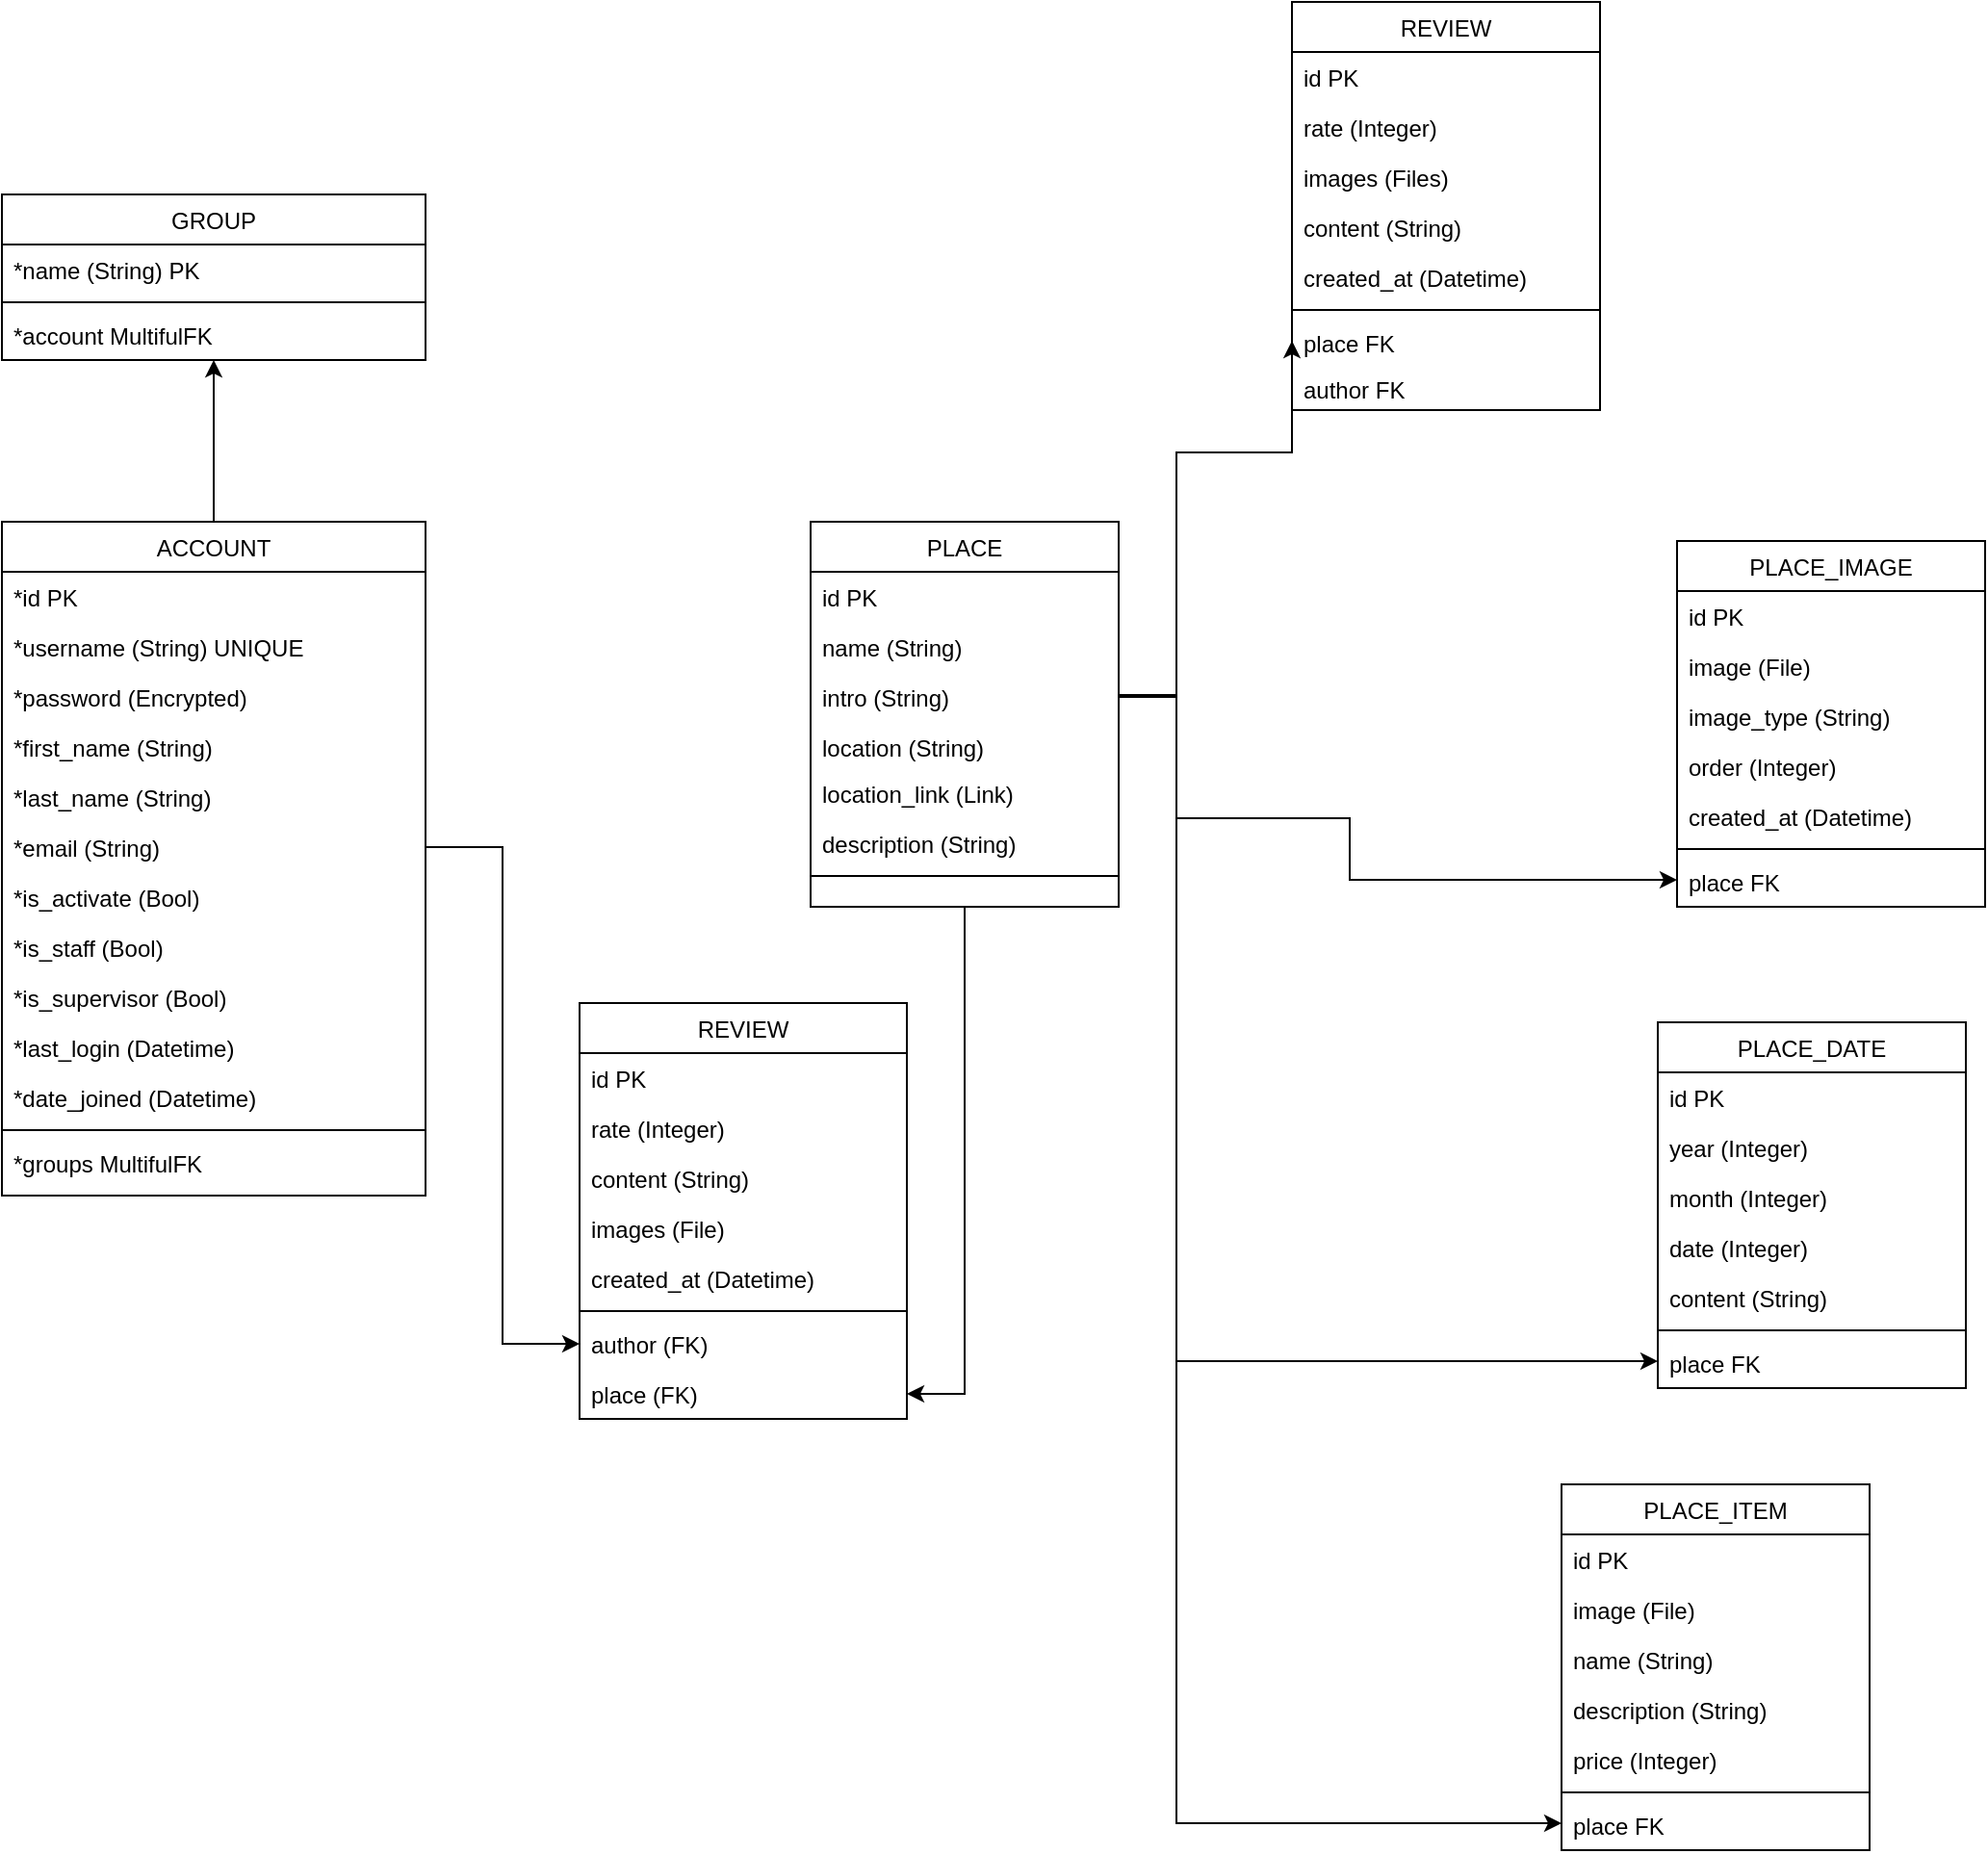 <mxfile version="26.0.9">
  <diagram id="C5RBs43oDa-KdzZeNtuy" name="Page-1">
    <mxGraphModel dx="349" dy="-94" grid="1" gridSize="10" guides="1" tooltips="1" connect="1" arrows="1" fold="1" page="1" pageScale="1" pageWidth="827" pageHeight="1169" math="0" shadow="0">
      <root>
        <mxCell id="WIyWlLk6GJQsqaUBKTNV-0" />
        <mxCell id="WIyWlLk6GJQsqaUBKTNV-1" parent="WIyWlLk6GJQsqaUBKTNV-0" />
        <mxCell id="PUZG8Fev6b56gTf9L2RY-15" style="edgeStyle=orthogonalEdgeStyle;rounded=0;orthogonalLoop=1;jettySize=auto;html=1;entryX=0.5;entryY=1;entryDx=0;entryDy=0;" edge="1" parent="WIyWlLk6GJQsqaUBKTNV-1" source="jMI4mlW2pnyXttfYLTJN-29" target="PUZG8Fev6b56gTf9L2RY-1">
          <mxGeometry relative="1" as="geometry" />
        </mxCell>
        <mxCell id="jMI4mlW2pnyXttfYLTJN-29" value="ACCOUNT" style="swimlane;fontStyle=0;align=center;verticalAlign=top;childLayout=stackLayout;horizontal=1;startSize=26;horizontalStack=0;resizeParent=1;resizeLast=0;collapsible=1;marginBottom=0;rounded=0;shadow=0;strokeWidth=1;" parent="WIyWlLk6GJQsqaUBKTNV-1" vertex="1">
          <mxGeometry x="1100" y="1600" width="220" height="350" as="geometry">
            <mxRectangle x="780" y="176.5" width="160" height="26" as="alternateBounds" />
          </mxGeometry>
        </mxCell>
        <mxCell id="jMI4mlW2pnyXttfYLTJN-30" value="*id PK" style="text;align=left;verticalAlign=top;spacingLeft=4;spacingRight=4;overflow=hidden;rotatable=0;points=[[0,0.5],[1,0.5]];portConstraint=eastwest;" parent="jMI4mlW2pnyXttfYLTJN-29" vertex="1">
          <mxGeometry y="26" width="220" height="26" as="geometry" />
        </mxCell>
        <mxCell id="jMI4mlW2pnyXttfYLTJN-31" value="*username (String) UNIQUE" style="text;align=left;verticalAlign=top;spacingLeft=4;spacingRight=4;overflow=hidden;rotatable=0;points=[[0,0.5],[1,0.5]];portConstraint=eastwest;rounded=0;shadow=0;html=0;" parent="jMI4mlW2pnyXttfYLTJN-29" vertex="1">
          <mxGeometry y="52" width="220" height="26" as="geometry" />
        </mxCell>
        <mxCell id="jMI4mlW2pnyXttfYLTJN-32" value="*password (Encrypted)" style="text;align=left;verticalAlign=top;spacingLeft=4;spacingRight=4;overflow=hidden;rotatable=0;points=[[0,0.5],[1,0.5]];portConstraint=eastwest;rounded=0;shadow=0;html=0;" parent="jMI4mlW2pnyXttfYLTJN-29" vertex="1">
          <mxGeometry y="78" width="220" height="26" as="geometry" />
        </mxCell>
        <mxCell id="jMI4mlW2pnyXttfYLTJN-33" value="*first_name (String)" style="text;align=left;verticalAlign=top;spacingLeft=4;spacingRight=4;overflow=hidden;rotatable=0;points=[[0,0.5],[1,0.5]];portConstraint=eastwest;rounded=0;shadow=0;html=0;" parent="jMI4mlW2pnyXttfYLTJN-29" vertex="1">
          <mxGeometry y="104" width="220" height="26" as="geometry" />
        </mxCell>
        <mxCell id="jMI4mlW2pnyXttfYLTJN-34" value="*last_name (String)" style="text;align=left;verticalAlign=top;spacingLeft=4;spacingRight=4;overflow=hidden;rotatable=0;points=[[0,0.5],[1,0.5]];portConstraint=eastwest;rounded=0;shadow=0;html=0;" parent="jMI4mlW2pnyXttfYLTJN-29" vertex="1">
          <mxGeometry y="130" width="220" height="26" as="geometry" />
        </mxCell>
        <mxCell id="jMI4mlW2pnyXttfYLTJN-36" value="*email (String)" style="text;align=left;verticalAlign=top;spacingLeft=4;spacingRight=4;overflow=hidden;rotatable=0;points=[[0,0.5],[1,0.5]];portConstraint=eastwest;" parent="jMI4mlW2pnyXttfYLTJN-29" vertex="1">
          <mxGeometry y="156" width="220" height="26" as="geometry" />
        </mxCell>
        <mxCell id="jMI4mlW2pnyXttfYLTJN-41" value="*is_activate (Bool)" style="text;align=left;verticalAlign=top;spacingLeft=4;spacingRight=4;overflow=hidden;rotatable=0;points=[[0,0.5],[1,0.5]];portConstraint=eastwest;" parent="jMI4mlW2pnyXttfYLTJN-29" vertex="1">
          <mxGeometry y="182" width="220" height="26" as="geometry" />
        </mxCell>
        <mxCell id="jMI4mlW2pnyXttfYLTJN-46" value="*is_staff (Bool)" style="text;align=left;verticalAlign=top;spacingLeft=4;spacingRight=4;overflow=hidden;rotatable=0;points=[[0,0.5],[1,0.5]];portConstraint=eastwest;" parent="jMI4mlW2pnyXttfYLTJN-29" vertex="1">
          <mxGeometry y="208" width="220" height="26" as="geometry" />
        </mxCell>
        <mxCell id="jMI4mlW2pnyXttfYLTJN-45" value="*is_supervisor (Bool)" style="text;align=left;verticalAlign=top;spacingLeft=4;spacingRight=4;overflow=hidden;rotatable=0;points=[[0,0.5],[1,0.5]];portConstraint=eastwest;rounded=0;shadow=0;html=0;" parent="jMI4mlW2pnyXttfYLTJN-29" vertex="1">
          <mxGeometry y="234" width="220" height="26" as="geometry" />
        </mxCell>
        <mxCell id="jMI4mlW2pnyXttfYLTJN-43" value="*last_login (Datetime)" style="text;align=left;verticalAlign=top;spacingLeft=4;spacingRight=4;overflow=hidden;rotatable=0;points=[[0,0.5],[1,0.5]];portConstraint=eastwest;rounded=0;shadow=0;html=0;" parent="jMI4mlW2pnyXttfYLTJN-29" vertex="1">
          <mxGeometry y="260" width="220" height="26" as="geometry" />
        </mxCell>
        <mxCell id="jMI4mlW2pnyXttfYLTJN-44" value="*date_joined (Datetime)" style="text;align=left;verticalAlign=top;spacingLeft=4;spacingRight=4;overflow=hidden;rotatable=0;points=[[0,0.5],[1,0.5]];portConstraint=eastwest;rounded=0;shadow=0;html=0;" parent="jMI4mlW2pnyXttfYLTJN-29" vertex="1">
          <mxGeometry y="286" width="220" height="26" as="geometry" />
        </mxCell>
        <mxCell id="jMI4mlW2pnyXttfYLTJN-35" value="" style="line;html=1;strokeWidth=1;align=left;verticalAlign=middle;spacingTop=-1;spacingLeft=3;spacingRight=3;rotatable=0;labelPosition=right;points=[];portConstraint=eastwest;" parent="jMI4mlW2pnyXttfYLTJN-29" vertex="1">
          <mxGeometry y="312" width="220" height="8" as="geometry" />
        </mxCell>
        <mxCell id="jMI4mlW2pnyXttfYLTJN-42" value="*groups MultifulFK" style="text;align=left;verticalAlign=top;spacingLeft=4;spacingRight=4;overflow=hidden;rotatable=0;points=[[0,0.5],[1,0.5]];portConstraint=eastwest;" parent="jMI4mlW2pnyXttfYLTJN-29" vertex="1">
          <mxGeometry y="320" width="220" height="26" as="geometry" />
        </mxCell>
        <mxCell id="jMI4mlW2pnyXttfYLTJN-66" value="REVIEW" style="swimlane;fontStyle=0;align=center;verticalAlign=top;childLayout=stackLayout;horizontal=1;startSize=26;horizontalStack=0;resizeParent=1;resizeLast=0;collapsible=1;marginBottom=0;rounded=0;shadow=0;strokeWidth=1;" parent="WIyWlLk6GJQsqaUBKTNV-1" vertex="1">
          <mxGeometry x="1400" y="1850" width="170" height="216" as="geometry">
            <mxRectangle x="550" y="140" width="160" height="26" as="alternateBounds" />
          </mxGeometry>
        </mxCell>
        <mxCell id="jMI4mlW2pnyXttfYLTJN-67" value="id PK" style="text;align=left;verticalAlign=top;spacingLeft=4;spacingRight=4;overflow=hidden;rotatable=0;points=[[0,0.5],[1,0.5]];portConstraint=eastwest;" parent="jMI4mlW2pnyXttfYLTJN-66" vertex="1">
          <mxGeometry y="26" width="170" height="26" as="geometry" />
        </mxCell>
        <mxCell id="jMI4mlW2pnyXttfYLTJN-68" value="rate (Integer)" style="text;align=left;verticalAlign=top;spacingLeft=4;spacingRight=4;overflow=hidden;rotatable=0;points=[[0,0.5],[1,0.5]];portConstraint=eastwest;rounded=0;shadow=0;html=0;" parent="jMI4mlW2pnyXttfYLTJN-66" vertex="1">
          <mxGeometry y="52" width="170" height="26" as="geometry" />
        </mxCell>
        <mxCell id="jMI4mlW2pnyXttfYLTJN-69" value="content (String)" style="text;align=left;verticalAlign=top;spacingLeft=4;spacingRight=4;overflow=hidden;rotatable=0;points=[[0,0.5],[1,0.5]];portConstraint=eastwest;rounded=0;shadow=0;html=0;" parent="jMI4mlW2pnyXttfYLTJN-66" vertex="1">
          <mxGeometry y="78" width="170" height="26" as="geometry" />
        </mxCell>
        <mxCell id="jMI4mlW2pnyXttfYLTJN-76" value="images (File)" style="text;align=left;verticalAlign=top;spacingLeft=4;spacingRight=4;overflow=hidden;rotatable=0;points=[[0,0.5],[1,0.5]];portConstraint=eastwest;rounded=0;shadow=0;html=0;" parent="jMI4mlW2pnyXttfYLTJN-66" vertex="1">
          <mxGeometry y="104" width="170" height="26" as="geometry" />
        </mxCell>
        <mxCell id="jMI4mlW2pnyXttfYLTJN-77" value="created_at (Datetime)" style="text;align=left;verticalAlign=top;spacingLeft=4;spacingRight=4;overflow=hidden;rotatable=0;points=[[0,0.5],[1,0.5]];portConstraint=eastwest;rounded=0;shadow=0;html=0;" parent="jMI4mlW2pnyXttfYLTJN-66" vertex="1">
          <mxGeometry y="130" width="170" height="26" as="geometry" />
        </mxCell>
        <mxCell id="jMI4mlW2pnyXttfYLTJN-70" value="" style="line;html=1;strokeWidth=1;align=left;verticalAlign=middle;spacingTop=-1;spacingLeft=3;spacingRight=3;rotatable=0;labelPosition=right;points=[];portConstraint=eastwest;" parent="jMI4mlW2pnyXttfYLTJN-66" vertex="1">
          <mxGeometry y="156" width="170" height="8" as="geometry" />
        </mxCell>
        <mxCell id="jMI4mlW2pnyXttfYLTJN-79" value="author (FK)" style="text;align=left;verticalAlign=top;spacingLeft=4;spacingRight=4;overflow=hidden;rotatable=0;points=[[0,0.5],[1,0.5]];portConstraint=eastwest;rounded=0;shadow=0;html=0;" parent="jMI4mlW2pnyXttfYLTJN-66" vertex="1">
          <mxGeometry y="164" width="170" height="26" as="geometry" />
        </mxCell>
        <mxCell id="PUZG8Fev6b56gTf9L2RY-48" value="place (FK)" style="text;align=left;verticalAlign=top;spacingLeft=4;spacingRight=4;overflow=hidden;rotatable=0;points=[[0,0.5],[1,0.5]];portConstraint=eastwest;rounded=0;shadow=0;html=0;" vertex="1" parent="jMI4mlW2pnyXttfYLTJN-66">
          <mxGeometry y="190" width="170" height="26" as="geometry" />
        </mxCell>
        <mxCell id="PUZG8Fev6b56gTf9L2RY-28" style="edgeStyle=orthogonalEdgeStyle;rounded=0;orthogonalLoop=1;jettySize=auto;html=1;entryX=0;entryY=0.5;entryDx=0;entryDy=0;" edge="1" parent="WIyWlLk6GJQsqaUBKTNV-1" target="PUZG8Fev6b56gTf9L2RY-26">
          <mxGeometry relative="1" as="geometry">
            <mxPoint x="1680" y="1690" as="sourcePoint" />
            <Array as="points">
              <mxPoint x="1710" y="1690" />
              <mxPoint x="1710" y="1564" />
            </Array>
          </mxGeometry>
        </mxCell>
        <mxCell id="PUZG8Fev6b56gTf9L2RY-50" style="edgeStyle=orthogonalEdgeStyle;rounded=0;orthogonalLoop=1;jettySize=auto;html=1;entryX=1;entryY=0.5;entryDx=0;entryDy=0;" edge="1" parent="WIyWlLk6GJQsqaUBKTNV-1" source="jMI4mlW2pnyXttfYLTJN-110" target="PUZG8Fev6b56gTf9L2RY-48">
          <mxGeometry relative="1" as="geometry" />
        </mxCell>
        <mxCell id="jMI4mlW2pnyXttfYLTJN-110" value="PLACE" style="swimlane;fontStyle=0;align=center;verticalAlign=top;childLayout=stackLayout;horizontal=1;startSize=26;horizontalStack=0;resizeParent=1;resizeLast=0;collapsible=1;marginBottom=0;rounded=0;shadow=0;strokeWidth=1;" parent="WIyWlLk6GJQsqaUBKTNV-1" vertex="1">
          <mxGeometry x="1520" y="1600" width="160" height="200" as="geometry">
            <mxRectangle x="550" y="140" width="160" height="26" as="alternateBounds" />
          </mxGeometry>
        </mxCell>
        <mxCell id="jMI4mlW2pnyXttfYLTJN-111" value="id PK" style="text;align=left;verticalAlign=top;spacingLeft=4;spacingRight=4;overflow=hidden;rotatable=0;points=[[0,0.5],[1,0.5]];portConstraint=eastwest;" parent="jMI4mlW2pnyXttfYLTJN-110" vertex="1">
          <mxGeometry y="26" width="160" height="26" as="geometry" />
        </mxCell>
        <mxCell id="jMI4mlW2pnyXttfYLTJN-112" value="name (String)" style="text;align=left;verticalAlign=top;spacingLeft=4;spacingRight=4;overflow=hidden;rotatable=0;points=[[0,0.5],[1,0.5]];portConstraint=eastwest;rounded=0;shadow=0;html=0;" parent="jMI4mlW2pnyXttfYLTJN-110" vertex="1">
          <mxGeometry y="52" width="160" height="26" as="geometry" />
        </mxCell>
        <mxCell id="jMI4mlW2pnyXttfYLTJN-118" value="intro (String)" style="text;align=left;verticalAlign=top;spacingLeft=4;spacingRight=4;overflow=hidden;rotatable=0;points=[[0,0.5],[1,0.5]];portConstraint=eastwest;rounded=0;shadow=0;html=0;" parent="jMI4mlW2pnyXttfYLTJN-110" vertex="1">
          <mxGeometry y="78" width="160" height="26" as="geometry" />
        </mxCell>
        <mxCell id="jMI4mlW2pnyXttfYLTJN-117" value="location (String)" style="text;align=left;verticalAlign=top;spacingLeft=4;spacingRight=4;overflow=hidden;rotatable=0;points=[[0,0.5],[1,0.5]];portConstraint=eastwest;rounded=0;shadow=0;html=0;" parent="jMI4mlW2pnyXttfYLTJN-110" vertex="1">
          <mxGeometry y="104" width="160" height="24" as="geometry" />
        </mxCell>
        <mxCell id="jMI4mlW2pnyXttfYLTJN-113" value="location_link (Link)" style="text;align=left;verticalAlign=top;spacingLeft=4;spacingRight=4;overflow=hidden;rotatable=0;points=[[0,0.5],[1,0.5]];portConstraint=eastwest;rounded=0;shadow=0;html=0;" parent="jMI4mlW2pnyXttfYLTJN-110" vertex="1">
          <mxGeometry y="128" width="160" height="26" as="geometry" />
        </mxCell>
        <mxCell id="jMI4mlW2pnyXttfYLTJN-114" value="description (String)" style="text;align=left;verticalAlign=top;spacingLeft=4;spacingRight=4;overflow=hidden;rotatable=0;points=[[0,0.5],[1,0.5]];portConstraint=eastwest;rounded=0;shadow=0;html=0;" parent="jMI4mlW2pnyXttfYLTJN-110" vertex="1">
          <mxGeometry y="154" width="160" height="26" as="geometry" />
        </mxCell>
        <mxCell id="jMI4mlW2pnyXttfYLTJN-115" value="" style="line;html=1;strokeWidth=1;align=left;verticalAlign=middle;spacingTop=-1;spacingLeft=3;spacingRight=3;rotatable=0;labelPosition=right;points=[];portConstraint=eastwest;" parent="jMI4mlW2pnyXttfYLTJN-110" vertex="1">
          <mxGeometry y="180" width="160" height="8" as="geometry" />
        </mxCell>
        <mxCell id="jMI4mlW2pnyXttfYLTJN-119" value="PLACE_IMAGE" style="swimlane;fontStyle=0;align=center;verticalAlign=top;childLayout=stackLayout;horizontal=1;startSize=26;horizontalStack=0;resizeParent=1;resizeLast=0;collapsible=1;marginBottom=0;rounded=0;shadow=0;strokeWidth=1;" parent="WIyWlLk6GJQsqaUBKTNV-1" vertex="1">
          <mxGeometry x="1970" y="1610" width="160" height="190" as="geometry">
            <mxRectangle x="550" y="140" width="160" height="26" as="alternateBounds" />
          </mxGeometry>
        </mxCell>
        <mxCell id="jMI4mlW2pnyXttfYLTJN-120" value="id PK" style="text;align=left;verticalAlign=top;spacingLeft=4;spacingRight=4;overflow=hidden;rotatable=0;points=[[0,0.5],[1,0.5]];portConstraint=eastwest;" parent="jMI4mlW2pnyXttfYLTJN-119" vertex="1">
          <mxGeometry y="26" width="160" height="26" as="geometry" />
        </mxCell>
        <mxCell id="jMI4mlW2pnyXttfYLTJN-124" value="image (File)" style="text;align=left;verticalAlign=top;spacingLeft=4;spacingRight=4;overflow=hidden;rotatable=0;points=[[0,0.5],[1,0.5]];portConstraint=eastwest;rounded=0;shadow=0;html=0;" parent="jMI4mlW2pnyXttfYLTJN-119" vertex="1">
          <mxGeometry y="52" width="160" height="26" as="geometry" />
        </mxCell>
        <mxCell id="PUZG8Fev6b56gTf9L2RY-18" value="image_type (String)" style="text;align=left;verticalAlign=top;spacingLeft=4;spacingRight=4;overflow=hidden;rotatable=0;points=[[0,0.5],[1,0.5]];portConstraint=eastwest;rounded=0;shadow=0;html=0;" vertex="1" parent="jMI4mlW2pnyXttfYLTJN-119">
          <mxGeometry y="78" width="160" height="26" as="geometry" />
        </mxCell>
        <mxCell id="PUZG8Fev6b56gTf9L2RY-17" value="order (Integer)" style="text;align=left;verticalAlign=top;spacingLeft=4;spacingRight=4;overflow=hidden;rotatable=0;points=[[0,0.5],[1,0.5]];portConstraint=eastwest;rounded=0;shadow=0;html=0;" vertex="1" parent="jMI4mlW2pnyXttfYLTJN-119">
          <mxGeometry y="104" width="160" height="26" as="geometry" />
        </mxCell>
        <mxCell id="jMI4mlW2pnyXttfYLTJN-125" value="created_at (Datetime)" style="text;align=left;verticalAlign=top;spacingLeft=4;spacingRight=4;overflow=hidden;rotatable=0;points=[[0,0.5],[1,0.5]];portConstraint=eastwest;rounded=0;shadow=0;html=0;" parent="jMI4mlW2pnyXttfYLTJN-119" vertex="1">
          <mxGeometry y="130" width="160" height="26" as="geometry" />
        </mxCell>
        <mxCell id="jMI4mlW2pnyXttfYLTJN-126" value="" style="line;html=1;strokeWidth=1;align=left;verticalAlign=middle;spacingTop=-1;spacingLeft=3;spacingRight=3;rotatable=0;labelPosition=right;points=[];portConstraint=eastwest;" parent="jMI4mlW2pnyXttfYLTJN-119" vertex="1">
          <mxGeometry y="156" width="160" height="8" as="geometry" />
        </mxCell>
        <mxCell id="jMI4mlW2pnyXttfYLTJN-128" value="place FK" style="text;align=left;verticalAlign=top;spacingLeft=4;spacingRight=4;overflow=hidden;rotatable=0;points=[[0,0.5],[1,0.5]];portConstraint=eastwest;rounded=0;shadow=0;html=0;" parent="jMI4mlW2pnyXttfYLTJN-119" vertex="1">
          <mxGeometry y="164" width="160" height="24" as="geometry" />
        </mxCell>
        <mxCell id="jMI4mlW2pnyXttfYLTJN-159" style="edgeStyle=orthogonalEdgeStyle;rounded=0;orthogonalLoop=1;jettySize=auto;html=1;entryX=0;entryY=0.5;entryDx=0;entryDy=0;exitX=1;exitY=0.5;exitDx=0;exitDy=0;" parent="WIyWlLk6GJQsqaUBKTNV-1" source="jMI4mlW2pnyXttfYLTJN-118" target="jMI4mlW2pnyXttfYLTJN-128" edge="1">
          <mxGeometry relative="1" as="geometry">
            <Array as="points">
              <mxPoint x="1710" y="1690" />
              <mxPoint x="1710" y="1754" />
              <mxPoint x="1800" y="1754" />
            </Array>
          </mxGeometry>
        </mxCell>
        <mxCell id="PUZG8Fev6b56gTf9L2RY-1" value="GROUP" style="swimlane;fontStyle=0;align=center;verticalAlign=top;childLayout=stackLayout;horizontal=1;startSize=26;horizontalStack=0;resizeParent=1;resizeLast=0;collapsible=1;marginBottom=0;rounded=0;shadow=0;strokeWidth=1;" vertex="1" parent="WIyWlLk6GJQsqaUBKTNV-1">
          <mxGeometry x="1100" y="1430" width="220" height="86" as="geometry">
            <mxRectangle x="780" y="176.5" width="160" height="26" as="alternateBounds" />
          </mxGeometry>
        </mxCell>
        <mxCell id="PUZG8Fev6b56gTf9L2RY-2" value="*name (String) PK" style="text;align=left;verticalAlign=top;spacingLeft=4;spacingRight=4;overflow=hidden;rotatable=0;points=[[0,0.5],[1,0.5]];portConstraint=eastwest;" vertex="1" parent="PUZG8Fev6b56gTf9L2RY-1">
          <mxGeometry y="26" width="220" height="26" as="geometry" />
        </mxCell>
        <mxCell id="PUZG8Fev6b56gTf9L2RY-13" value="" style="line;html=1;strokeWidth=1;align=left;verticalAlign=middle;spacingTop=-1;spacingLeft=3;spacingRight=3;rotatable=0;labelPosition=right;points=[];portConstraint=eastwest;" vertex="1" parent="PUZG8Fev6b56gTf9L2RY-1">
          <mxGeometry y="52" width="220" height="8" as="geometry" />
        </mxCell>
        <mxCell id="PUZG8Fev6b56gTf9L2RY-16" value="*account MultifulFK" style="text;align=left;verticalAlign=top;spacingLeft=4;spacingRight=4;overflow=hidden;rotatable=0;points=[[0,0.5],[1,0.5]];portConstraint=eastwest;" vertex="1" parent="PUZG8Fev6b56gTf9L2RY-1">
          <mxGeometry y="60" width="220" height="26" as="geometry" />
        </mxCell>
        <mxCell id="PUZG8Fev6b56gTf9L2RY-19" value="REVIEW" style="swimlane;fontStyle=0;align=center;verticalAlign=top;childLayout=stackLayout;horizontal=1;startSize=26;horizontalStack=0;resizeParent=1;resizeLast=0;collapsible=1;marginBottom=0;rounded=0;shadow=0;strokeWidth=1;" vertex="1" parent="WIyWlLk6GJQsqaUBKTNV-1">
          <mxGeometry x="1770" y="1330" width="160" height="212" as="geometry">
            <mxRectangle x="550" y="140" width="160" height="26" as="alternateBounds" />
          </mxGeometry>
        </mxCell>
        <mxCell id="PUZG8Fev6b56gTf9L2RY-20" value="id PK" style="text;align=left;verticalAlign=top;spacingLeft=4;spacingRight=4;overflow=hidden;rotatable=0;points=[[0,0.5],[1,0.5]];portConstraint=eastwest;" vertex="1" parent="PUZG8Fev6b56gTf9L2RY-19">
          <mxGeometry y="26" width="160" height="26" as="geometry" />
        </mxCell>
        <mxCell id="PUZG8Fev6b56gTf9L2RY-21" value="rate (Integer)" style="text;align=left;verticalAlign=top;spacingLeft=4;spacingRight=4;overflow=hidden;rotatable=0;points=[[0,0.5],[1,0.5]];portConstraint=eastwest;rounded=0;shadow=0;html=0;" vertex="1" parent="PUZG8Fev6b56gTf9L2RY-19">
          <mxGeometry y="52" width="160" height="26" as="geometry" />
        </mxCell>
        <mxCell id="PUZG8Fev6b56gTf9L2RY-22" value="images (Files)" style="text;align=left;verticalAlign=top;spacingLeft=4;spacingRight=4;overflow=hidden;rotatable=0;points=[[0,0.5],[1,0.5]];portConstraint=eastwest;rounded=0;shadow=0;html=0;" vertex="1" parent="PUZG8Fev6b56gTf9L2RY-19">
          <mxGeometry y="78" width="160" height="26" as="geometry" />
        </mxCell>
        <mxCell id="PUZG8Fev6b56gTf9L2RY-23" value="content (String)" style="text;align=left;verticalAlign=top;spacingLeft=4;spacingRight=4;overflow=hidden;rotatable=0;points=[[0,0.5],[1,0.5]];portConstraint=eastwest;rounded=0;shadow=0;html=0;" vertex="1" parent="PUZG8Fev6b56gTf9L2RY-19">
          <mxGeometry y="104" width="160" height="26" as="geometry" />
        </mxCell>
        <mxCell id="PUZG8Fev6b56gTf9L2RY-24" value="created_at (Datetime)" style="text;align=left;verticalAlign=top;spacingLeft=4;spacingRight=4;overflow=hidden;rotatable=0;points=[[0,0.5],[1,0.5]];portConstraint=eastwest;rounded=0;shadow=0;html=0;" vertex="1" parent="PUZG8Fev6b56gTf9L2RY-19">
          <mxGeometry y="130" width="160" height="26" as="geometry" />
        </mxCell>
        <mxCell id="PUZG8Fev6b56gTf9L2RY-25" value="" style="line;html=1;strokeWidth=1;align=left;verticalAlign=middle;spacingTop=-1;spacingLeft=3;spacingRight=3;rotatable=0;labelPosition=right;points=[];portConstraint=eastwest;" vertex="1" parent="PUZG8Fev6b56gTf9L2RY-19">
          <mxGeometry y="156" width="160" height="8" as="geometry" />
        </mxCell>
        <mxCell id="PUZG8Fev6b56gTf9L2RY-26" value="place FK" style="text;align=left;verticalAlign=top;spacingLeft=4;spacingRight=4;overflow=hidden;rotatable=0;points=[[0,0.5],[1,0.5]];portConstraint=eastwest;rounded=0;shadow=0;html=0;" vertex="1" parent="PUZG8Fev6b56gTf9L2RY-19">
          <mxGeometry y="164" width="160" height="24" as="geometry" />
        </mxCell>
        <mxCell id="PUZG8Fev6b56gTf9L2RY-27" value="author FK" style="text;align=left;verticalAlign=top;spacingLeft=4;spacingRight=4;overflow=hidden;rotatable=0;points=[[0,0.5],[1,0.5]];portConstraint=eastwest;rounded=0;shadow=0;html=0;" vertex="1" parent="PUZG8Fev6b56gTf9L2RY-19">
          <mxGeometry y="188" width="160" height="24" as="geometry" />
        </mxCell>
        <mxCell id="PUZG8Fev6b56gTf9L2RY-29" value="PLACE_DATE" style="swimlane;fontStyle=0;align=center;verticalAlign=top;childLayout=stackLayout;horizontal=1;startSize=26;horizontalStack=0;resizeParent=1;resizeLast=0;collapsible=1;marginBottom=0;rounded=0;shadow=0;strokeWidth=1;" vertex="1" parent="WIyWlLk6GJQsqaUBKTNV-1">
          <mxGeometry x="1960" y="1860" width="160" height="190" as="geometry">
            <mxRectangle x="550" y="140" width="160" height="26" as="alternateBounds" />
          </mxGeometry>
        </mxCell>
        <mxCell id="PUZG8Fev6b56gTf9L2RY-30" value="id PK" style="text;align=left;verticalAlign=top;spacingLeft=4;spacingRight=4;overflow=hidden;rotatable=0;points=[[0,0.5],[1,0.5]];portConstraint=eastwest;" vertex="1" parent="PUZG8Fev6b56gTf9L2RY-29">
          <mxGeometry y="26" width="160" height="26" as="geometry" />
        </mxCell>
        <mxCell id="PUZG8Fev6b56gTf9L2RY-31" value="year (Integer)" style="text;align=left;verticalAlign=top;spacingLeft=4;spacingRight=4;overflow=hidden;rotatable=0;points=[[0,0.5],[1,0.5]];portConstraint=eastwest;rounded=0;shadow=0;html=0;" vertex="1" parent="PUZG8Fev6b56gTf9L2RY-29">
          <mxGeometry y="52" width="160" height="26" as="geometry" />
        </mxCell>
        <mxCell id="PUZG8Fev6b56gTf9L2RY-32" value="month (Integer)" style="text;align=left;verticalAlign=top;spacingLeft=4;spacingRight=4;overflow=hidden;rotatable=0;points=[[0,0.5],[1,0.5]];portConstraint=eastwest;rounded=0;shadow=0;html=0;" vertex="1" parent="PUZG8Fev6b56gTf9L2RY-29">
          <mxGeometry y="78" width="160" height="26" as="geometry" />
        </mxCell>
        <mxCell id="PUZG8Fev6b56gTf9L2RY-33" value="date (Integer)" style="text;align=left;verticalAlign=top;spacingLeft=4;spacingRight=4;overflow=hidden;rotatable=0;points=[[0,0.5],[1,0.5]];portConstraint=eastwest;rounded=0;shadow=0;html=0;" vertex="1" parent="PUZG8Fev6b56gTf9L2RY-29">
          <mxGeometry y="104" width="160" height="26" as="geometry" />
        </mxCell>
        <mxCell id="PUZG8Fev6b56gTf9L2RY-34" value="content (String)" style="text;align=left;verticalAlign=top;spacingLeft=4;spacingRight=4;overflow=hidden;rotatable=0;points=[[0,0.5],[1,0.5]];portConstraint=eastwest;rounded=0;shadow=0;html=0;" vertex="1" parent="PUZG8Fev6b56gTf9L2RY-29">
          <mxGeometry y="130" width="160" height="26" as="geometry" />
        </mxCell>
        <mxCell id="PUZG8Fev6b56gTf9L2RY-35" value="" style="line;html=1;strokeWidth=1;align=left;verticalAlign=middle;spacingTop=-1;spacingLeft=3;spacingRight=3;rotatable=0;labelPosition=right;points=[];portConstraint=eastwest;" vertex="1" parent="PUZG8Fev6b56gTf9L2RY-29">
          <mxGeometry y="156" width="160" height="8" as="geometry" />
        </mxCell>
        <mxCell id="PUZG8Fev6b56gTf9L2RY-36" value="place FK" style="text;align=left;verticalAlign=top;spacingLeft=4;spacingRight=4;overflow=hidden;rotatable=0;points=[[0,0.5],[1,0.5]];portConstraint=eastwest;rounded=0;shadow=0;html=0;" vertex="1" parent="PUZG8Fev6b56gTf9L2RY-29">
          <mxGeometry y="164" width="160" height="24" as="geometry" />
        </mxCell>
        <mxCell id="PUZG8Fev6b56gTf9L2RY-37" style="edgeStyle=orthogonalEdgeStyle;rounded=0;orthogonalLoop=1;jettySize=auto;html=1;entryX=0;entryY=0.5;entryDx=0;entryDy=0;" edge="1" parent="WIyWlLk6GJQsqaUBKTNV-1" source="jMI4mlW2pnyXttfYLTJN-118" target="PUZG8Fev6b56gTf9L2RY-36">
          <mxGeometry relative="1" as="geometry">
            <Array as="points">
              <mxPoint x="1710" y="1691" />
              <mxPoint x="1710" y="2036" />
            </Array>
          </mxGeometry>
        </mxCell>
        <mxCell id="PUZG8Fev6b56gTf9L2RY-38" value="PLACE_ITEM" style="swimlane;fontStyle=0;align=center;verticalAlign=top;childLayout=stackLayout;horizontal=1;startSize=26;horizontalStack=0;resizeParent=1;resizeLast=0;collapsible=1;marginBottom=0;rounded=0;shadow=0;strokeWidth=1;" vertex="1" parent="WIyWlLk6GJQsqaUBKTNV-1">
          <mxGeometry x="1910" y="2100" width="160" height="190" as="geometry">
            <mxRectangle x="550" y="140" width="160" height="26" as="alternateBounds" />
          </mxGeometry>
        </mxCell>
        <mxCell id="PUZG8Fev6b56gTf9L2RY-39" value="id PK" style="text;align=left;verticalAlign=top;spacingLeft=4;spacingRight=4;overflow=hidden;rotatable=0;points=[[0,0.5],[1,0.5]];portConstraint=eastwest;" vertex="1" parent="PUZG8Fev6b56gTf9L2RY-38">
          <mxGeometry y="26" width="160" height="26" as="geometry" />
        </mxCell>
        <mxCell id="PUZG8Fev6b56gTf9L2RY-40" value="image (File)" style="text;align=left;verticalAlign=top;spacingLeft=4;spacingRight=4;overflow=hidden;rotatable=0;points=[[0,0.5],[1,0.5]];portConstraint=eastwest;rounded=0;shadow=0;html=0;" vertex="1" parent="PUZG8Fev6b56gTf9L2RY-38">
          <mxGeometry y="52" width="160" height="26" as="geometry" />
        </mxCell>
        <mxCell id="PUZG8Fev6b56gTf9L2RY-41" value="name (String)" style="text;align=left;verticalAlign=top;spacingLeft=4;spacingRight=4;overflow=hidden;rotatable=0;points=[[0,0.5],[1,0.5]];portConstraint=eastwest;rounded=0;shadow=0;html=0;" vertex="1" parent="PUZG8Fev6b56gTf9L2RY-38">
          <mxGeometry y="78" width="160" height="26" as="geometry" />
        </mxCell>
        <mxCell id="PUZG8Fev6b56gTf9L2RY-42" value="description (String)" style="text;align=left;verticalAlign=top;spacingLeft=4;spacingRight=4;overflow=hidden;rotatable=0;points=[[0,0.5],[1,0.5]];portConstraint=eastwest;rounded=0;shadow=0;html=0;" vertex="1" parent="PUZG8Fev6b56gTf9L2RY-38">
          <mxGeometry y="104" width="160" height="26" as="geometry" />
        </mxCell>
        <mxCell id="PUZG8Fev6b56gTf9L2RY-43" value="price (Integer)" style="text;align=left;verticalAlign=top;spacingLeft=4;spacingRight=4;overflow=hidden;rotatable=0;points=[[0,0.5],[1,0.5]];portConstraint=eastwest;rounded=0;shadow=0;html=0;" vertex="1" parent="PUZG8Fev6b56gTf9L2RY-38">
          <mxGeometry y="130" width="160" height="26" as="geometry" />
        </mxCell>
        <mxCell id="PUZG8Fev6b56gTf9L2RY-44" value="" style="line;html=1;strokeWidth=1;align=left;verticalAlign=middle;spacingTop=-1;spacingLeft=3;spacingRight=3;rotatable=0;labelPosition=right;points=[];portConstraint=eastwest;" vertex="1" parent="PUZG8Fev6b56gTf9L2RY-38">
          <mxGeometry y="156" width="160" height="8" as="geometry" />
        </mxCell>
        <mxCell id="PUZG8Fev6b56gTf9L2RY-45" value="place FK" style="text;align=left;verticalAlign=top;spacingLeft=4;spacingRight=4;overflow=hidden;rotatable=0;points=[[0,0.5],[1,0.5]];portConstraint=eastwest;rounded=0;shadow=0;html=0;" vertex="1" parent="PUZG8Fev6b56gTf9L2RY-38">
          <mxGeometry y="164" width="160" height="24" as="geometry" />
        </mxCell>
        <mxCell id="PUZG8Fev6b56gTf9L2RY-47" style="edgeStyle=orthogonalEdgeStyle;rounded=0;orthogonalLoop=1;jettySize=auto;html=1;entryX=0;entryY=0.5;entryDx=0;entryDy=0;exitX=1;exitY=0.5;exitDx=0;exitDy=0;" edge="1" parent="WIyWlLk6GJQsqaUBKTNV-1" source="jMI4mlW2pnyXttfYLTJN-118" target="PUZG8Fev6b56gTf9L2RY-45">
          <mxGeometry relative="1" as="geometry">
            <Array as="points">
              <mxPoint x="1710" y="1691" />
              <mxPoint x="1710" y="2276" />
            </Array>
          </mxGeometry>
        </mxCell>
        <mxCell id="PUZG8Fev6b56gTf9L2RY-51" style="edgeStyle=orthogonalEdgeStyle;rounded=0;orthogonalLoop=1;jettySize=auto;html=1;entryX=0;entryY=0.5;entryDx=0;entryDy=0;" edge="1" parent="WIyWlLk6GJQsqaUBKTNV-1" source="jMI4mlW2pnyXttfYLTJN-36" target="jMI4mlW2pnyXttfYLTJN-79">
          <mxGeometry relative="1" as="geometry" />
        </mxCell>
      </root>
    </mxGraphModel>
  </diagram>
</mxfile>

